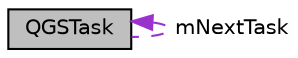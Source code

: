 digraph "QGSTask"
{
  edge [fontname="Helvetica",fontsize="10",labelfontname="Helvetica",labelfontsize="10"];
  node [fontname="Helvetica",fontsize="10",shape=record];
  Node19 [label="QGSTask",height=0.2,width=0.4,color="black", fillcolor="grey75", style="filled", fontcolor="black"];
  Node19 -> Node19 [dir="back",color="darkorchid3",fontsize="10",style="dashed",label=" mNextTask" ,fontname="Helvetica"];
}
